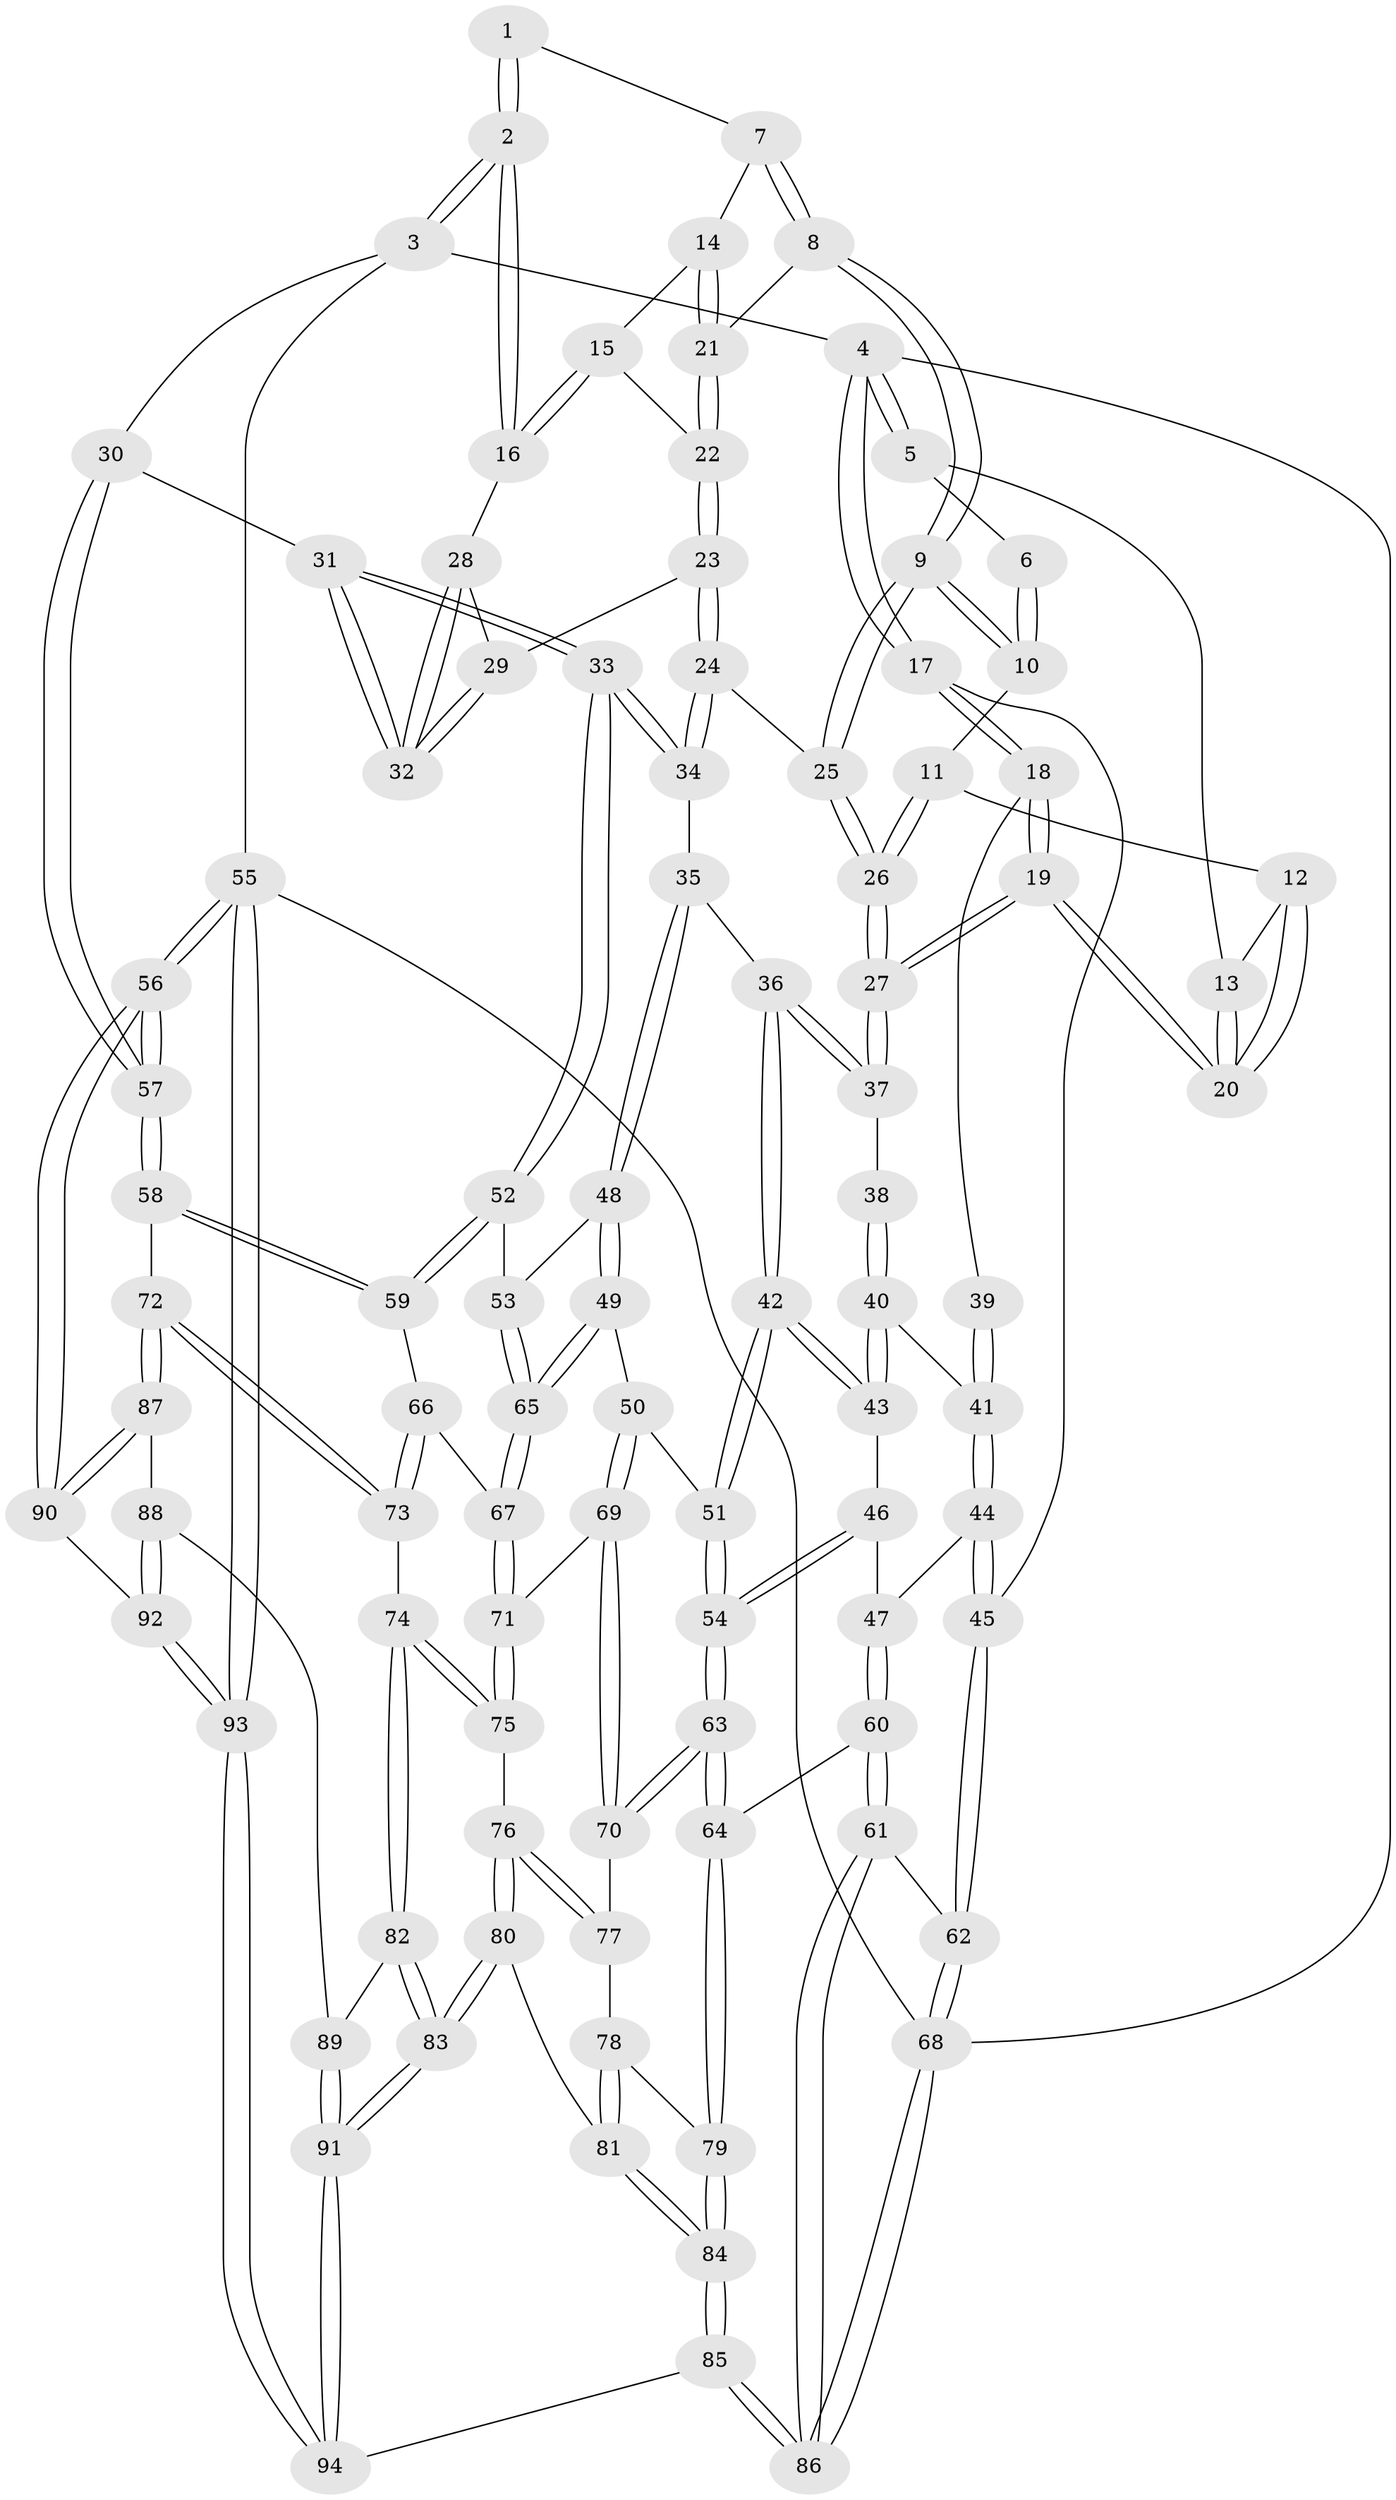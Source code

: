 // coarse degree distribution, {3: 0.21428571428571427, 6: 0.14285714285714285, 4: 0.30357142857142855, 5: 0.32142857142857145, 2: 0.017857142857142856}
// Generated by graph-tools (version 1.1) at 2025/42/03/06/25 10:42:29]
// undirected, 94 vertices, 232 edges
graph export_dot {
graph [start="1"]
  node [color=gray90,style=filled];
  1 [pos="+0.46699878133968764+0"];
  2 [pos="+1+0"];
  3 [pos="+1+0"];
  4 [pos="+0+0"];
  5 [pos="+0.2231977162320201+0"];
  6 [pos="+0.2921196103194294+0"];
  7 [pos="+0.49253237704049485+0.00942941037831968"];
  8 [pos="+0.47531178814491354+0.13615092987340044"];
  9 [pos="+0.4465740352491891+0.16631471653838342"];
  10 [pos="+0.3469115635773146+0.0665422093311656"];
  11 [pos="+0.2568709589457326+0.16722274889192248"];
  12 [pos="+0.24410522804363727+0.15644188046188084"];
  13 [pos="+0.2111535495503906+0.004199568970490774"];
  14 [pos="+0.6235431530977515+0.07707758973074644"];
  15 [pos="+0.7752858480501074+0.018046030705667772"];
  16 [pos="+0.9384096715622133+0"];
  17 [pos="+0+0.19182820414847707"];
  18 [pos="+0+0.19870343433228288"];
  19 [pos="+0.0370072669560759+0.18944635660259088"];
  20 [pos="+0.08277986380453474+0.17112255183274455"];
  21 [pos="+0.570271920466664+0.1428444008169124"];
  22 [pos="+0.6234286543061947+0.19868129994864525"];
  23 [pos="+0.6254985445020536+0.20851493163237686"];
  24 [pos="+0.5611663894695301+0.2796576775499577"];
  25 [pos="+0.42551020481975727+0.22224873732265396"];
  26 [pos="+0.33399096802726586+0.2963916724499866"];
  27 [pos="+0.31394022986828773+0.35464936511218076"];
  28 [pos="+0.8170883616966269+0.10066942434374374"];
  29 [pos="+0.6845915327904176+0.23902519578754589"];
  30 [pos="+1+0.3239684232590979"];
  31 [pos="+0.7458548107232387+0.4581180532230127"];
  32 [pos="+0.7325578007796568+0.3680186510177452"];
  33 [pos="+0.7271089126162753+0.4755473579459277"];
  34 [pos="+0.6248216076189564+0.435064504580482"];
  35 [pos="+0.4107102799914322+0.45230131391097683"];
  36 [pos="+0.34361053002133374+0.4113201581620443"];
  37 [pos="+0.31365955203918355+0.35845386927359824"];
  38 [pos="+0.14869264590982226+0.40764306701965053"];
  39 [pos="+0.11795121891292583+0.4039197124645756"];
  40 [pos="+0.14619213269738845+0.5439127885776666"];
  41 [pos="+0.041049620304346904+0.5325654265835424"];
  42 [pos="+0.2433955077595218+0.5932497196112322"];
  43 [pos="+0.1628443264810431+0.568159853617298"];
  44 [pos="+0.015161870825546701+0.5475433299719383"];
  45 [pos="+0+0.5161534153403199"];
  46 [pos="+0.12815337539729765+0.5987215280684837"];
  47 [pos="+0.07135027738389915+0.6256986013338868"];
  48 [pos="+0.4314341575179804+0.5622551990437418"];
  49 [pos="+0.393902377503802+0.6500031953933032"];
  50 [pos="+0.3417972110901398+0.6910007057604796"];
  51 [pos="+0.2532473886338775+0.6399581123441307"];
  52 [pos="+0.7241539771740767+0.5277976438800833"];
  53 [pos="+0.5456548724088339+0.6327494554539693"];
  54 [pos="+0.16718570895339124+0.7244254717606691"];
  55 [pos="+1+1"];
  56 [pos="+1+1"];
  57 [pos="+1+0.773367499971478"];
  58 [pos="+0.9511480024827892+0.7263323267745738"];
  59 [pos="+0.7462480769931681+0.5941053081896606"];
  60 [pos="+0.062190767697274316+0.7650127553132358"];
  61 [pos="+0.05060509469598613+0.7692762776076763"];
  62 [pos="+0+0.7691708884620668"];
  63 [pos="+0.13664660861793787+0.7628891728118057"];
  64 [pos="+0.12725683350077713+0.7698076784571192"];
  65 [pos="+0.5204862272079721+0.7112548024650491"];
  66 [pos="+0.7003181662213589+0.7301216603890701"];
  67 [pos="+0.5268475031333485+0.7543582349085783"];
  68 [pos="+0+1"];
  69 [pos="+0.35186527667908846+0.7501002327959411"];
  70 [pos="+0.3425516331152079+0.7830617569377518"];
  71 [pos="+0.5267628272000358+0.754531391021669"];
  72 [pos="+0.7425440627621975+0.8540416097846968"];
  73 [pos="+0.72109669043651+0.8275985453302264"];
  74 [pos="+0.5761051214863946+0.8573141612764794"];
  75 [pos="+0.5264551108994487+0.7644286841697108"];
  76 [pos="+0.45282933351082033+0.844178002495962"];
  77 [pos="+0.3432680360213492+0.7926849989056944"];
  78 [pos="+0.3397312480494403+0.8019604668419509"];
  79 [pos="+0.1922095891324774+0.8699314182280102"];
  80 [pos="+0.45817726317338425+0.9217639808611197"];
  81 [pos="+0.34127796587353354+0.8971642457380782"];
  82 [pos="+0.5700809114706838+0.8771697100126862"];
  83 [pos="+0.5017153534814055+0.9772954657251365"];
  84 [pos="+0.22457107644761423+1"];
  85 [pos="+0.18525148044298764+1"];
  86 [pos="+0.09172893293446141+1"];
  87 [pos="+0.7441103880521608+0.8603843969282547"];
  88 [pos="+0.7410544111685375+0.8754418138857807"];
  89 [pos="+0.656210717585352+0.9348198831926045"];
  90 [pos="+1+0.9543311329385876"];
  91 [pos="+0.5225053165148049+1"];
  92 [pos="+0.7548026593927623+0.9379260829435673"];
  93 [pos="+0.8125250724574876+1"];
  94 [pos="+0.5216098356780425+1"];
  1 -- 2;
  1 -- 2;
  1 -- 7;
  2 -- 3;
  2 -- 3;
  2 -- 16;
  2 -- 16;
  3 -- 4;
  3 -- 30;
  3 -- 55;
  4 -- 5;
  4 -- 5;
  4 -- 17;
  4 -- 17;
  4 -- 68;
  5 -- 6;
  5 -- 13;
  6 -- 10;
  6 -- 10;
  7 -- 8;
  7 -- 8;
  7 -- 14;
  8 -- 9;
  8 -- 9;
  8 -- 21;
  9 -- 10;
  9 -- 10;
  9 -- 25;
  9 -- 25;
  10 -- 11;
  11 -- 12;
  11 -- 26;
  11 -- 26;
  12 -- 13;
  12 -- 20;
  12 -- 20;
  13 -- 20;
  13 -- 20;
  14 -- 15;
  14 -- 21;
  14 -- 21;
  15 -- 16;
  15 -- 16;
  15 -- 22;
  16 -- 28;
  17 -- 18;
  17 -- 18;
  17 -- 45;
  18 -- 19;
  18 -- 19;
  18 -- 39;
  19 -- 20;
  19 -- 20;
  19 -- 27;
  19 -- 27;
  21 -- 22;
  21 -- 22;
  22 -- 23;
  22 -- 23;
  23 -- 24;
  23 -- 24;
  23 -- 29;
  24 -- 25;
  24 -- 34;
  24 -- 34;
  25 -- 26;
  25 -- 26;
  26 -- 27;
  26 -- 27;
  27 -- 37;
  27 -- 37;
  28 -- 29;
  28 -- 32;
  28 -- 32;
  29 -- 32;
  29 -- 32;
  30 -- 31;
  30 -- 57;
  30 -- 57;
  31 -- 32;
  31 -- 32;
  31 -- 33;
  31 -- 33;
  33 -- 34;
  33 -- 34;
  33 -- 52;
  33 -- 52;
  34 -- 35;
  35 -- 36;
  35 -- 48;
  35 -- 48;
  36 -- 37;
  36 -- 37;
  36 -- 42;
  36 -- 42;
  37 -- 38;
  38 -- 40;
  38 -- 40;
  39 -- 41;
  39 -- 41;
  40 -- 41;
  40 -- 43;
  40 -- 43;
  41 -- 44;
  41 -- 44;
  42 -- 43;
  42 -- 43;
  42 -- 51;
  42 -- 51;
  43 -- 46;
  44 -- 45;
  44 -- 45;
  44 -- 47;
  45 -- 62;
  45 -- 62;
  46 -- 47;
  46 -- 54;
  46 -- 54;
  47 -- 60;
  47 -- 60;
  48 -- 49;
  48 -- 49;
  48 -- 53;
  49 -- 50;
  49 -- 65;
  49 -- 65;
  50 -- 51;
  50 -- 69;
  50 -- 69;
  51 -- 54;
  51 -- 54;
  52 -- 53;
  52 -- 59;
  52 -- 59;
  53 -- 65;
  53 -- 65;
  54 -- 63;
  54 -- 63;
  55 -- 56;
  55 -- 56;
  55 -- 93;
  55 -- 93;
  55 -- 68;
  56 -- 57;
  56 -- 57;
  56 -- 90;
  56 -- 90;
  57 -- 58;
  57 -- 58;
  58 -- 59;
  58 -- 59;
  58 -- 72;
  59 -- 66;
  60 -- 61;
  60 -- 61;
  60 -- 64;
  61 -- 62;
  61 -- 86;
  61 -- 86;
  62 -- 68;
  62 -- 68;
  63 -- 64;
  63 -- 64;
  63 -- 70;
  63 -- 70;
  64 -- 79;
  64 -- 79;
  65 -- 67;
  65 -- 67;
  66 -- 67;
  66 -- 73;
  66 -- 73;
  67 -- 71;
  67 -- 71;
  68 -- 86;
  68 -- 86;
  69 -- 70;
  69 -- 70;
  69 -- 71;
  70 -- 77;
  71 -- 75;
  71 -- 75;
  72 -- 73;
  72 -- 73;
  72 -- 87;
  72 -- 87;
  73 -- 74;
  74 -- 75;
  74 -- 75;
  74 -- 82;
  74 -- 82;
  75 -- 76;
  76 -- 77;
  76 -- 77;
  76 -- 80;
  76 -- 80;
  77 -- 78;
  78 -- 79;
  78 -- 81;
  78 -- 81;
  79 -- 84;
  79 -- 84;
  80 -- 81;
  80 -- 83;
  80 -- 83;
  81 -- 84;
  81 -- 84;
  82 -- 83;
  82 -- 83;
  82 -- 89;
  83 -- 91;
  83 -- 91;
  84 -- 85;
  84 -- 85;
  85 -- 86;
  85 -- 86;
  85 -- 94;
  87 -- 88;
  87 -- 90;
  87 -- 90;
  88 -- 89;
  88 -- 92;
  88 -- 92;
  89 -- 91;
  89 -- 91;
  90 -- 92;
  91 -- 94;
  91 -- 94;
  92 -- 93;
  92 -- 93;
  93 -- 94;
  93 -- 94;
}

